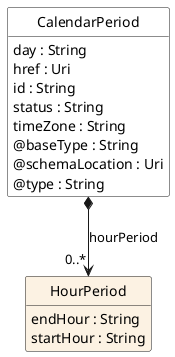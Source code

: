 @startuml
hide circle
hide methods
hide stereotype
show <<Enumeration>> stereotype
skinparam class {
   BackgroundColor<<Enumeration>> #E6F5F7
   BackgroundColor<<Ref>> #FFFFE0
   BackgroundColor<<Pivot>> #FFFFFFF
   BackgroundColor<<SimpleType>> #E2F0DA
   BackgroundColor #FCF2E3
}

class CalendarPeriod <<Pivot>> {
    day : String
    href : Uri
    id : String
    status : String
    timeZone : String
    @baseType : String
    @schemaLocation : Uri
    @type : String
}

class HourPeriod  {
    endHour : String
    startHour : String
}

CalendarPeriod *-->  "0..*" HourPeriod : hourPeriod

@enduml
